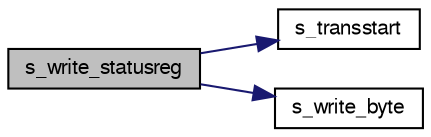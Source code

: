 digraph "s_write_statusreg"
{
  edge [fontname="FreeSans",fontsize="10",labelfontname="FreeSans",labelfontsize="10"];
  node [fontname="FreeSans",fontsize="10",shape=record];
  rankdir="LR";
  Node1 [label="s_write_statusreg",height=0.2,width=0.4,color="black", fillcolor="grey75", style="filled", fontcolor="black"];
  Node1 -> Node2 [color="midnightblue",fontsize="10",style="solid",fontname="FreeSans"];
  Node2 [label="s_transstart",height=0.2,width=0.4,color="black", fillcolor="white", style="filled",URL="$humid__sht_8c.html#ac050a2242a1eb18e147c12192ad4a81a"];
  Node1 -> Node3 [color="midnightblue",fontsize="10",style="solid",fontname="FreeSans"];
  Node3 [label="s_write_byte",height=0.2,width=0.4,color="black", fillcolor="white", style="filled",URL="$humid__sht_8c.html#add5886a69f8f33fe13ebf3b995abcdd1"];
}
